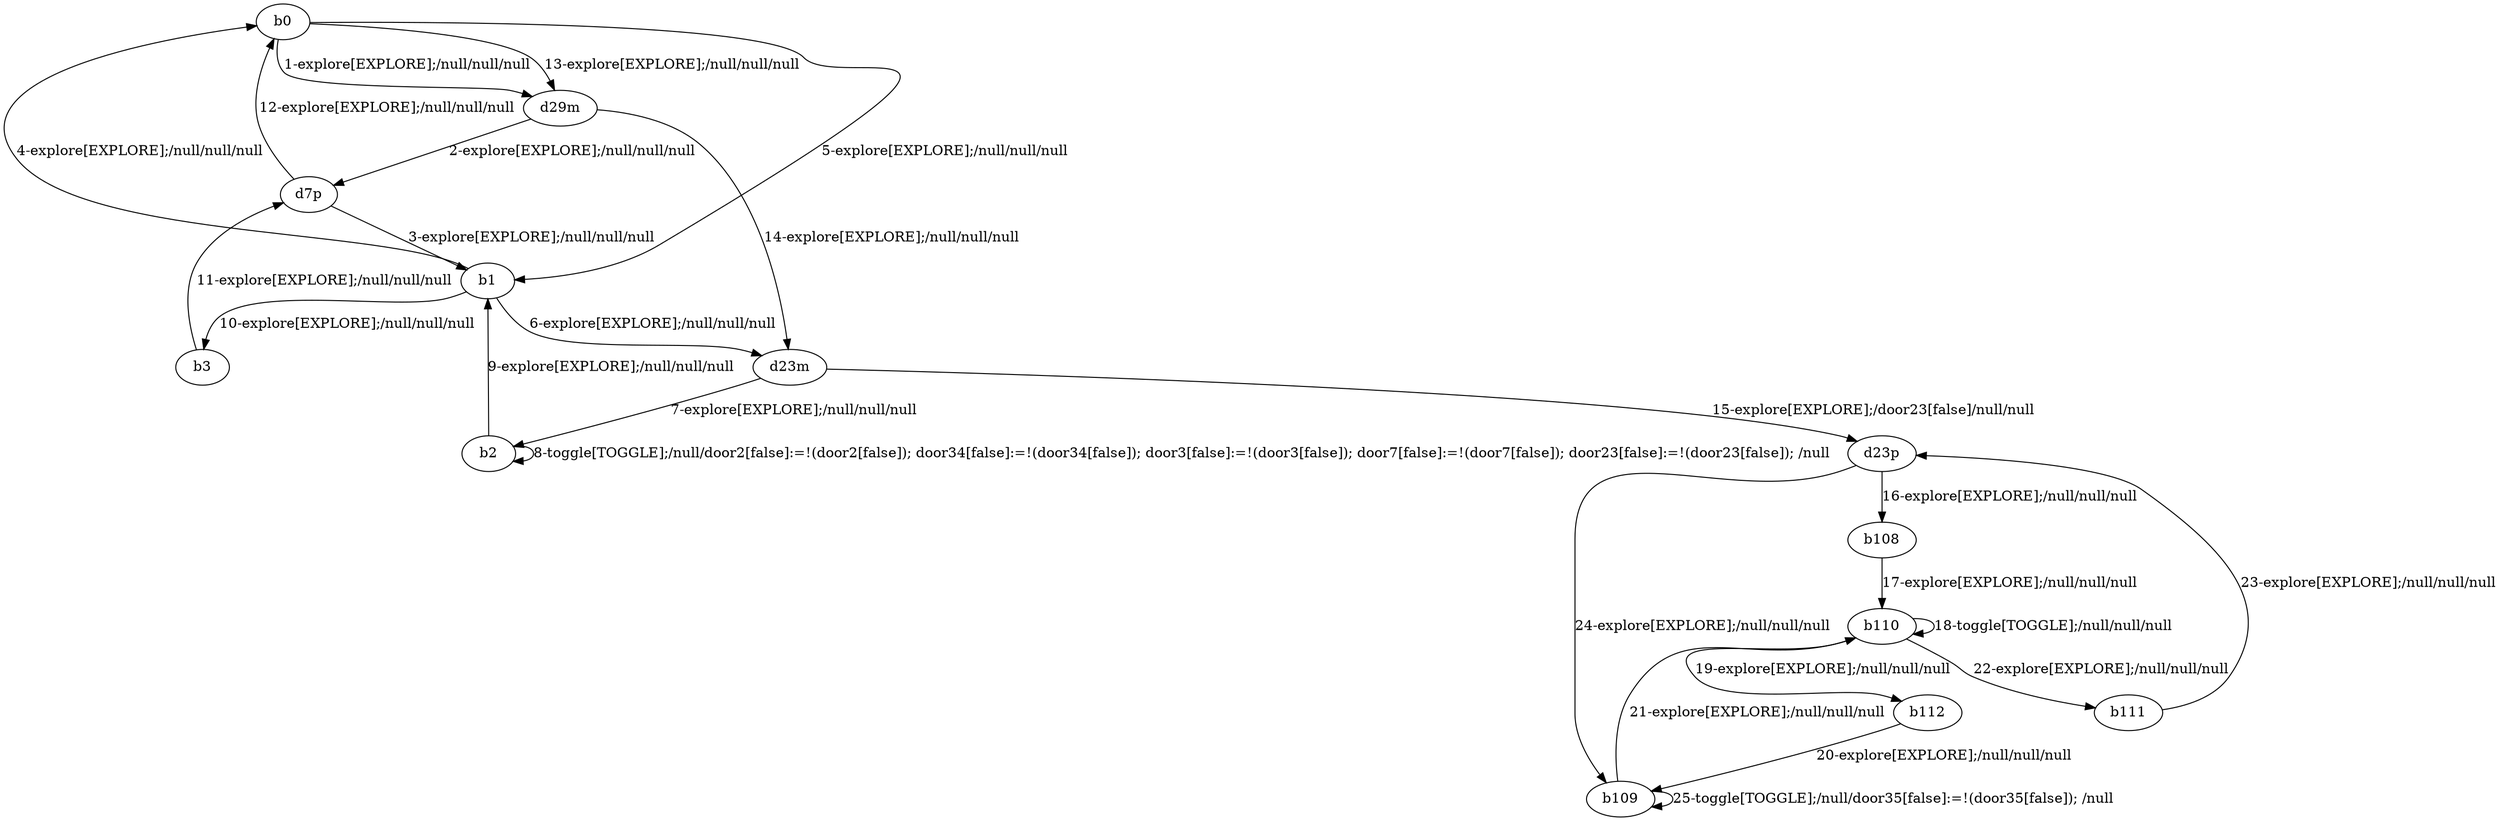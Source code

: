 # Total number of goals covered by this test: 4
# b112 --> b109
# b109 --> b110
# b110 --> b110
# b108 --> b110

digraph g {
"b0" -> "d29m" [label = "1-explore[EXPLORE];/null/null/null"];
"d29m" -> "d7p" [label = "2-explore[EXPLORE];/null/null/null"];
"d7p" -> "b1" [label = "3-explore[EXPLORE];/null/null/null"];
"b1" -> "b0" [label = "4-explore[EXPLORE];/null/null/null"];
"b0" -> "b1" [label = "5-explore[EXPLORE];/null/null/null"];
"b1" -> "d23m" [label = "6-explore[EXPLORE];/null/null/null"];
"d23m" -> "b2" [label = "7-explore[EXPLORE];/null/null/null"];
"b2" -> "b2" [label = "8-toggle[TOGGLE];/null/door2[false]:=!(door2[false]); door34[false]:=!(door34[false]); door3[false]:=!(door3[false]); door7[false]:=!(door7[false]); door23[false]:=!(door23[false]); /null"];
"b2" -> "b1" [label = "9-explore[EXPLORE];/null/null/null"];
"b1" -> "b3" [label = "10-explore[EXPLORE];/null/null/null"];
"b3" -> "d7p" [label = "11-explore[EXPLORE];/null/null/null"];
"d7p" -> "b0" [label = "12-explore[EXPLORE];/null/null/null"];
"b0" -> "d29m" [label = "13-explore[EXPLORE];/null/null/null"];
"d29m" -> "d23m" [label = "14-explore[EXPLORE];/null/null/null"];
"d23m" -> "d23p" [label = "15-explore[EXPLORE];/door23[false]/null/null"];
"d23p" -> "b108" [label = "16-explore[EXPLORE];/null/null/null"];
"b108" -> "b110" [label = "17-explore[EXPLORE];/null/null/null"];
"b110" -> "b110" [label = "18-toggle[TOGGLE];/null/null/null"];
"b110" -> "b112" [label = "19-explore[EXPLORE];/null/null/null"];
"b112" -> "b109" [label = "20-explore[EXPLORE];/null/null/null"];
"b109" -> "b110" [label = "21-explore[EXPLORE];/null/null/null"];
"b110" -> "b111" [label = "22-explore[EXPLORE];/null/null/null"];
"b111" -> "d23p" [label = "23-explore[EXPLORE];/null/null/null"];
"d23p" -> "b109" [label = "24-explore[EXPLORE];/null/null/null"];
"b109" -> "b109" [label = "25-toggle[TOGGLE];/null/door35[false]:=!(door35[false]); /null"];
}
